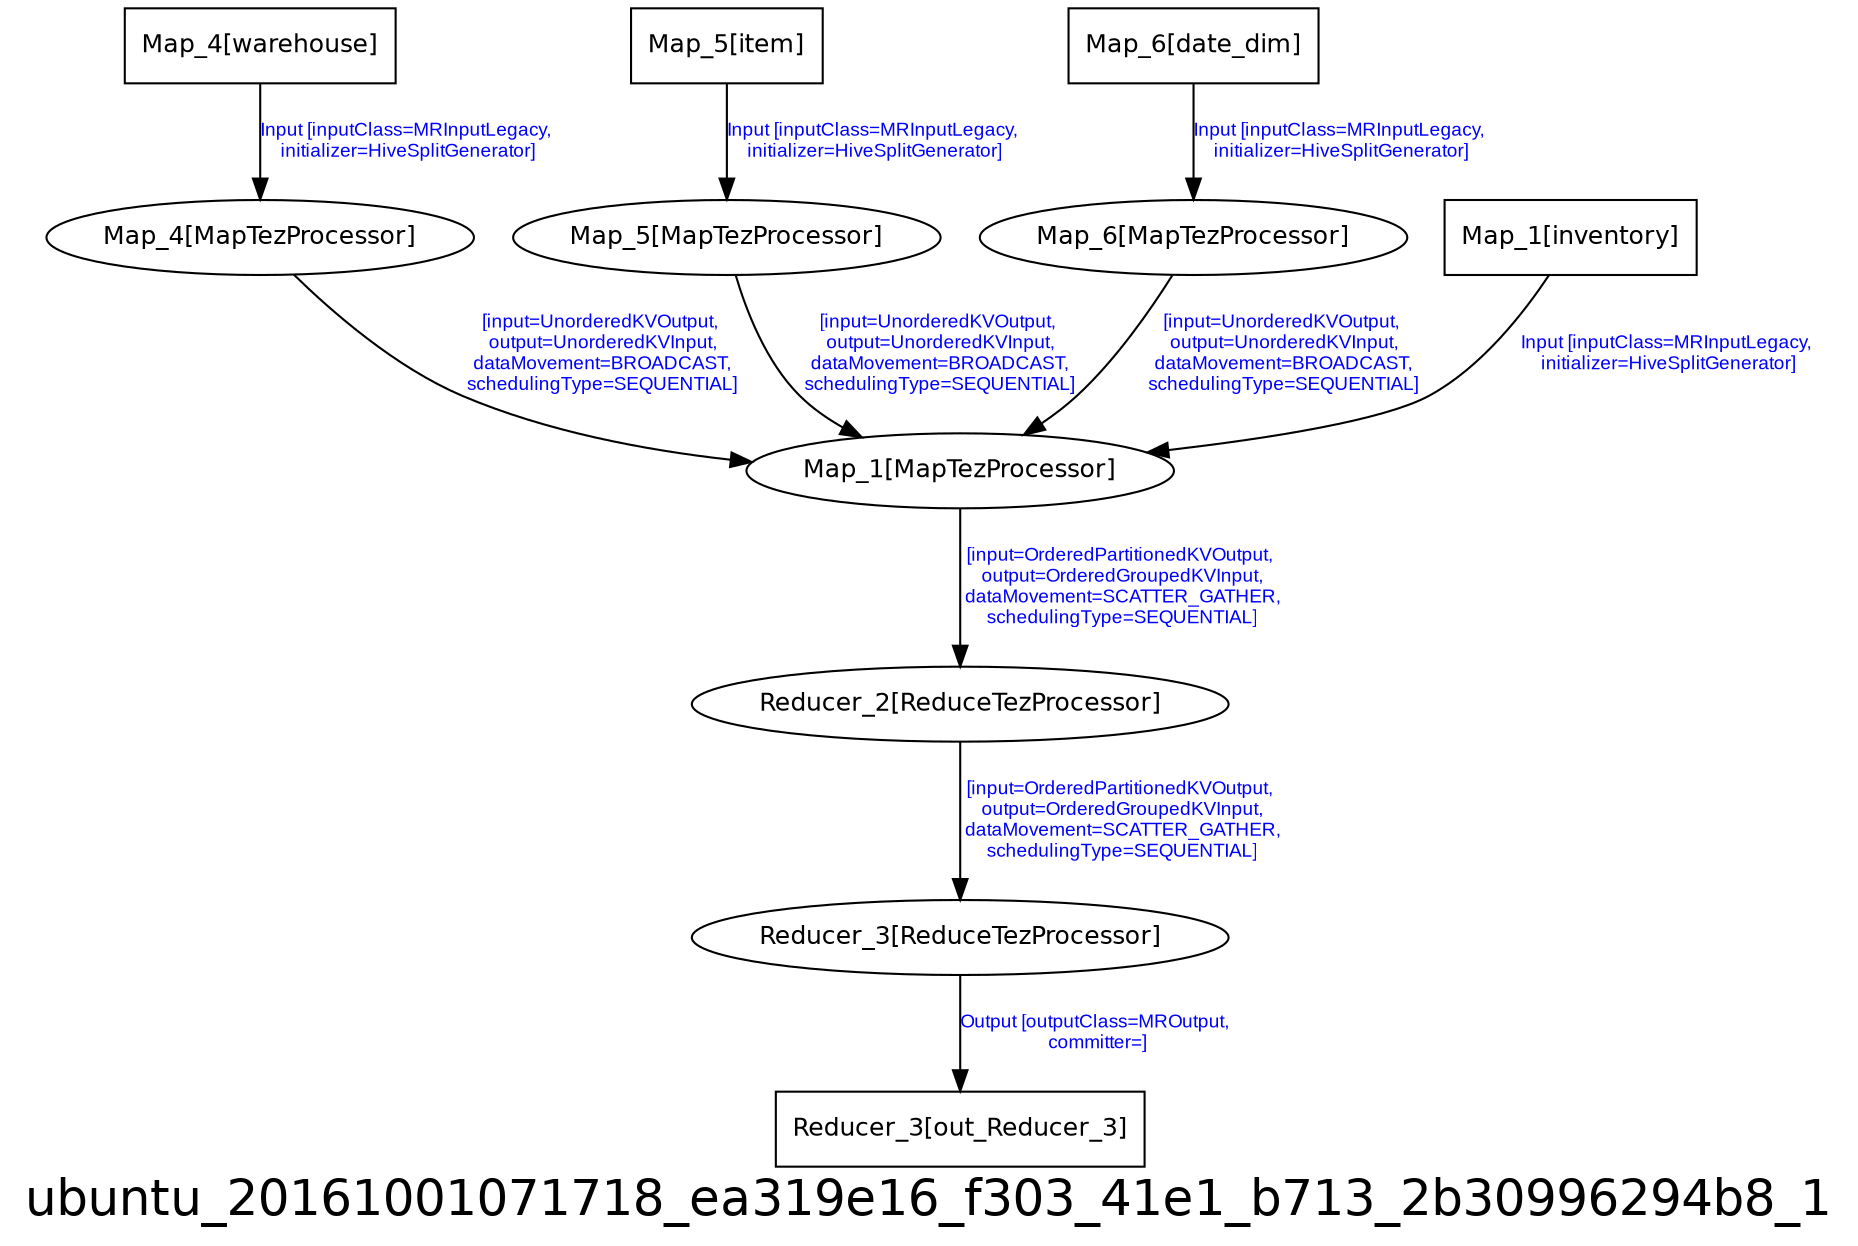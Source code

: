 digraph ubuntu_20161001071718_ea319e16_f303_41e1_b713_2b30996294b8_1 {
graph [ label="ubuntu_20161001071718_ea319e16_f303_41e1_b713_2b30996294b8_1", fontsize=24, fontname=Helvetica];
node [fontsize=12, fontname=Helvetica];
edge [fontsize=9, fontcolor=blue, fontname=Arial];
"ubuntu_20161001071718_ea319e16_f303_41e1_b713_2b30996294b8_1.Reducer_2" [ label = "Reducer_2[ReduceTezProcessor]" ];
"ubuntu_20161001071718_ea319e16_f303_41e1_b713_2b30996294b8_1.Reducer_2" -> "ubuntu_20161001071718_ea319e16_f303_41e1_b713_2b30996294b8_1.Reducer_3" [ label = "[input=OrderedPartitionedKVOutput,\n output=OrderedGroupedKVInput,\n dataMovement=SCATTER_GATHER,\n schedulingType=SEQUENTIAL]" ];
"ubuntu_20161001071718_ea319e16_f303_41e1_b713_2b30996294b8_1.Map_1" [ label = "Map_1[MapTezProcessor]" ];
"ubuntu_20161001071718_ea319e16_f303_41e1_b713_2b30996294b8_1.Map_1" -> "ubuntu_20161001071718_ea319e16_f303_41e1_b713_2b30996294b8_1.Reducer_2" [ label = "[input=OrderedPartitionedKVOutput,\n output=OrderedGroupedKVInput,\n dataMovement=SCATTER_GATHER,\n schedulingType=SEQUENTIAL]" ];
"ubuntu_20161001071718_ea319e16_f303_41e1_b713_2b30996294b8_1.Map_4_warehouse" [ label = "Map_4[warehouse]", shape = "box" ];
"ubuntu_20161001071718_ea319e16_f303_41e1_b713_2b30996294b8_1.Map_4_warehouse" -> "ubuntu_20161001071718_ea319e16_f303_41e1_b713_2b30996294b8_1.Map_4" [ label = "Input [inputClass=MRInputLegacy,\n initializer=HiveSplitGenerator]" ];
"ubuntu_20161001071718_ea319e16_f303_41e1_b713_2b30996294b8_1.Reducer_3_out_Reducer_3" [ label = "Reducer_3[out_Reducer_3]", shape = "box" ];
"ubuntu_20161001071718_ea319e16_f303_41e1_b713_2b30996294b8_1.Map_5_item" [ label = "Map_5[item]", shape = "box" ];
"ubuntu_20161001071718_ea319e16_f303_41e1_b713_2b30996294b8_1.Map_5_item" -> "ubuntu_20161001071718_ea319e16_f303_41e1_b713_2b30996294b8_1.Map_5" [ label = "Input [inputClass=MRInputLegacy,\n initializer=HiveSplitGenerator]" ];
"ubuntu_20161001071718_ea319e16_f303_41e1_b713_2b30996294b8_1.Reducer_3" [ label = "Reducer_3[ReduceTezProcessor]" ];
"ubuntu_20161001071718_ea319e16_f303_41e1_b713_2b30996294b8_1.Reducer_3" -> "ubuntu_20161001071718_ea319e16_f303_41e1_b713_2b30996294b8_1.Reducer_3_out_Reducer_3" [ label = "Output [outputClass=MROutput,\n committer=]" ];
"ubuntu_20161001071718_ea319e16_f303_41e1_b713_2b30996294b8_1.Map_6_date_dim" [ label = "Map_6[date_dim]", shape = "box" ];
"ubuntu_20161001071718_ea319e16_f303_41e1_b713_2b30996294b8_1.Map_6_date_dim" -> "ubuntu_20161001071718_ea319e16_f303_41e1_b713_2b30996294b8_1.Map_6" [ label = "Input [inputClass=MRInputLegacy,\n initializer=HiveSplitGenerator]" ];
"ubuntu_20161001071718_ea319e16_f303_41e1_b713_2b30996294b8_1.Map_1_inventory" [ label = "Map_1[inventory]", shape = "box" ];
"ubuntu_20161001071718_ea319e16_f303_41e1_b713_2b30996294b8_1.Map_1_inventory" -> "ubuntu_20161001071718_ea319e16_f303_41e1_b713_2b30996294b8_1.Map_1" [ label = "Input [inputClass=MRInputLegacy,\n initializer=HiveSplitGenerator]" ];
"ubuntu_20161001071718_ea319e16_f303_41e1_b713_2b30996294b8_1.Map_5" [ label = "Map_5[MapTezProcessor]" ];
"ubuntu_20161001071718_ea319e16_f303_41e1_b713_2b30996294b8_1.Map_5" -> "ubuntu_20161001071718_ea319e16_f303_41e1_b713_2b30996294b8_1.Map_1" [ label = "[input=UnorderedKVOutput,\n output=UnorderedKVInput,\n dataMovement=BROADCAST,\n schedulingType=SEQUENTIAL]" ];
"ubuntu_20161001071718_ea319e16_f303_41e1_b713_2b30996294b8_1.Map_6" [ label = "Map_6[MapTezProcessor]" ];
"ubuntu_20161001071718_ea319e16_f303_41e1_b713_2b30996294b8_1.Map_6" -> "ubuntu_20161001071718_ea319e16_f303_41e1_b713_2b30996294b8_1.Map_1" [ label = "[input=UnorderedKVOutput,\n output=UnorderedKVInput,\n dataMovement=BROADCAST,\n schedulingType=SEQUENTIAL]" ];
"ubuntu_20161001071718_ea319e16_f303_41e1_b713_2b30996294b8_1.Map_4" [ label = "Map_4[MapTezProcessor]" ];
"ubuntu_20161001071718_ea319e16_f303_41e1_b713_2b30996294b8_1.Map_4" -> "ubuntu_20161001071718_ea319e16_f303_41e1_b713_2b30996294b8_1.Map_1" [ label = "[input=UnorderedKVOutput,\n output=UnorderedKVInput,\n dataMovement=BROADCAST,\n schedulingType=SEQUENTIAL]" ];
}
